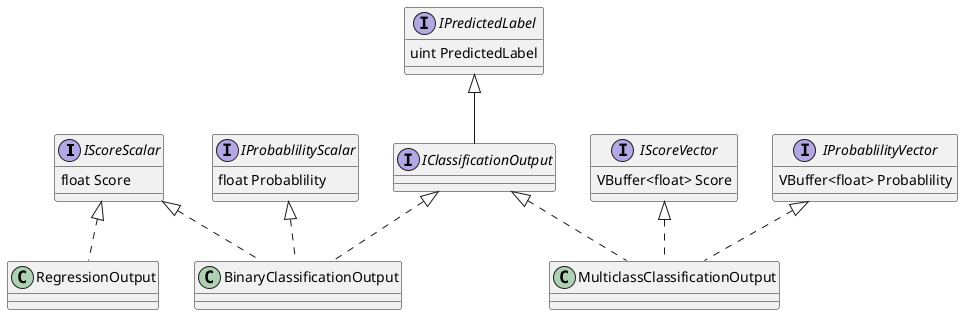 @startuml

interface IScoreScalar
{
    float Score 
}

interface IScoreVector
{
    VBuffer<float> Score 
}

interface IProbablilityScalar
{
    float Probablility
}

interface IProbablilityVector
{
    VBuffer<float> Probablility 
}


interface IPredictedLabel
{
    uint PredictedLabel 
}


interface IClassificationOutput 
{

}


class RegressionOutput 
{

}

class BinaryClassificationOutput {

}

class MulticlassClassificationOutput {
    
}


IScoreScalar <|.. RegressionOutput
IPredictedLabel <|-- IClassificationOutput
IClassificationOutput <|.. BinaryClassificationOutput
IScoreScalar <|.. BinaryClassificationOutput
IProbablilityScalar <|.. BinaryClassificationOutput
IClassificationOutput <|.. MulticlassClassificationOutput
IScoreVector <|.. MulticlassClassificationOutput
IProbablilityVector <|.. MulticlassClassificationOutput
@enduml

